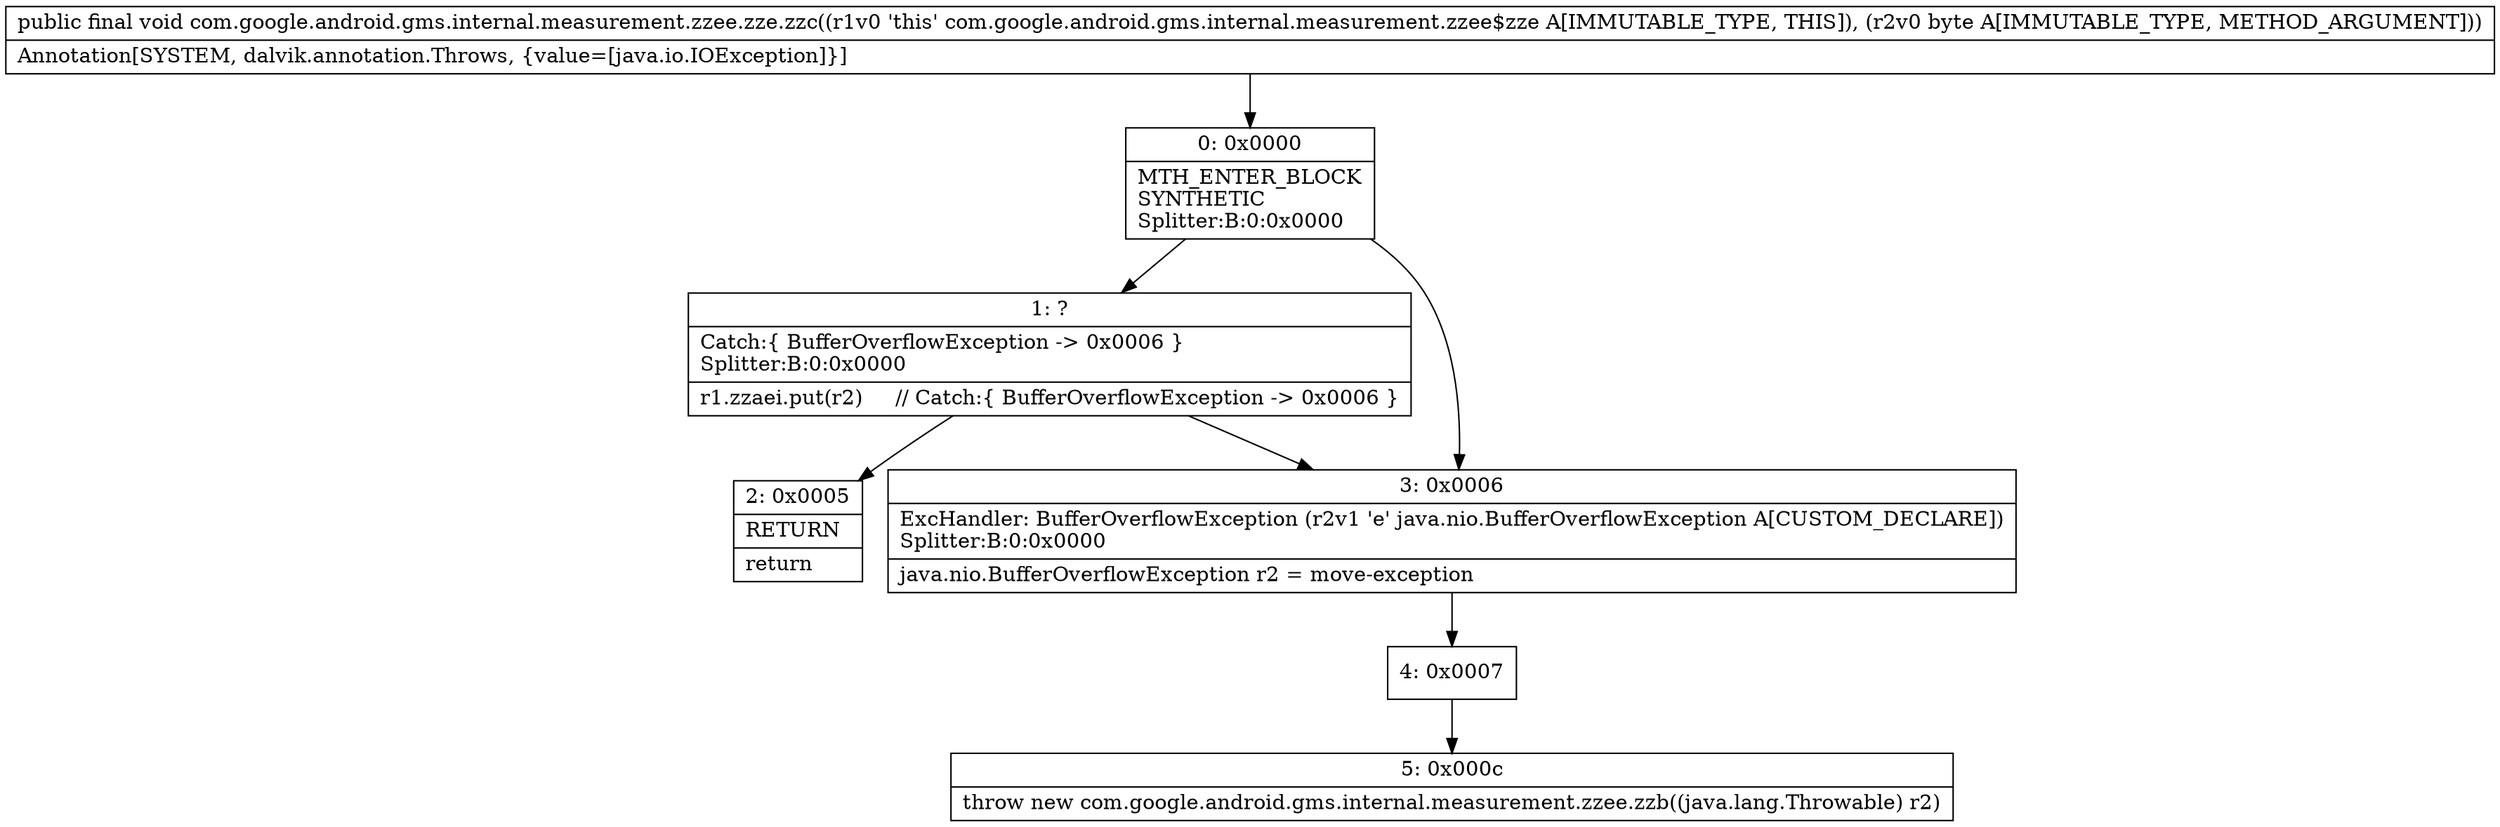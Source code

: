 digraph "CFG forcom.google.android.gms.internal.measurement.zzee.zze.zzc(B)V" {
Node_0 [shape=record,label="{0\:\ 0x0000|MTH_ENTER_BLOCK\lSYNTHETIC\lSplitter:B:0:0x0000\l}"];
Node_1 [shape=record,label="{1\:\ ?|Catch:\{ BufferOverflowException \-\> 0x0006 \}\lSplitter:B:0:0x0000\l|r1.zzaei.put(r2)     \/\/ Catch:\{ BufferOverflowException \-\> 0x0006 \}\l}"];
Node_2 [shape=record,label="{2\:\ 0x0005|RETURN\l|return\l}"];
Node_3 [shape=record,label="{3\:\ 0x0006|ExcHandler: BufferOverflowException (r2v1 'e' java.nio.BufferOverflowException A[CUSTOM_DECLARE])\lSplitter:B:0:0x0000\l|java.nio.BufferOverflowException r2 = move\-exception\l}"];
Node_4 [shape=record,label="{4\:\ 0x0007}"];
Node_5 [shape=record,label="{5\:\ 0x000c|throw new com.google.android.gms.internal.measurement.zzee.zzb((java.lang.Throwable) r2)\l}"];
MethodNode[shape=record,label="{public final void com.google.android.gms.internal.measurement.zzee.zze.zzc((r1v0 'this' com.google.android.gms.internal.measurement.zzee$zze A[IMMUTABLE_TYPE, THIS]), (r2v0 byte A[IMMUTABLE_TYPE, METHOD_ARGUMENT]))  | Annotation[SYSTEM, dalvik.annotation.Throws, \{value=[java.io.IOException]\}]\l}"];
MethodNode -> Node_0;
Node_0 -> Node_1;
Node_0 -> Node_3;
Node_1 -> Node_2;
Node_1 -> Node_3;
Node_3 -> Node_4;
Node_4 -> Node_5;
}

